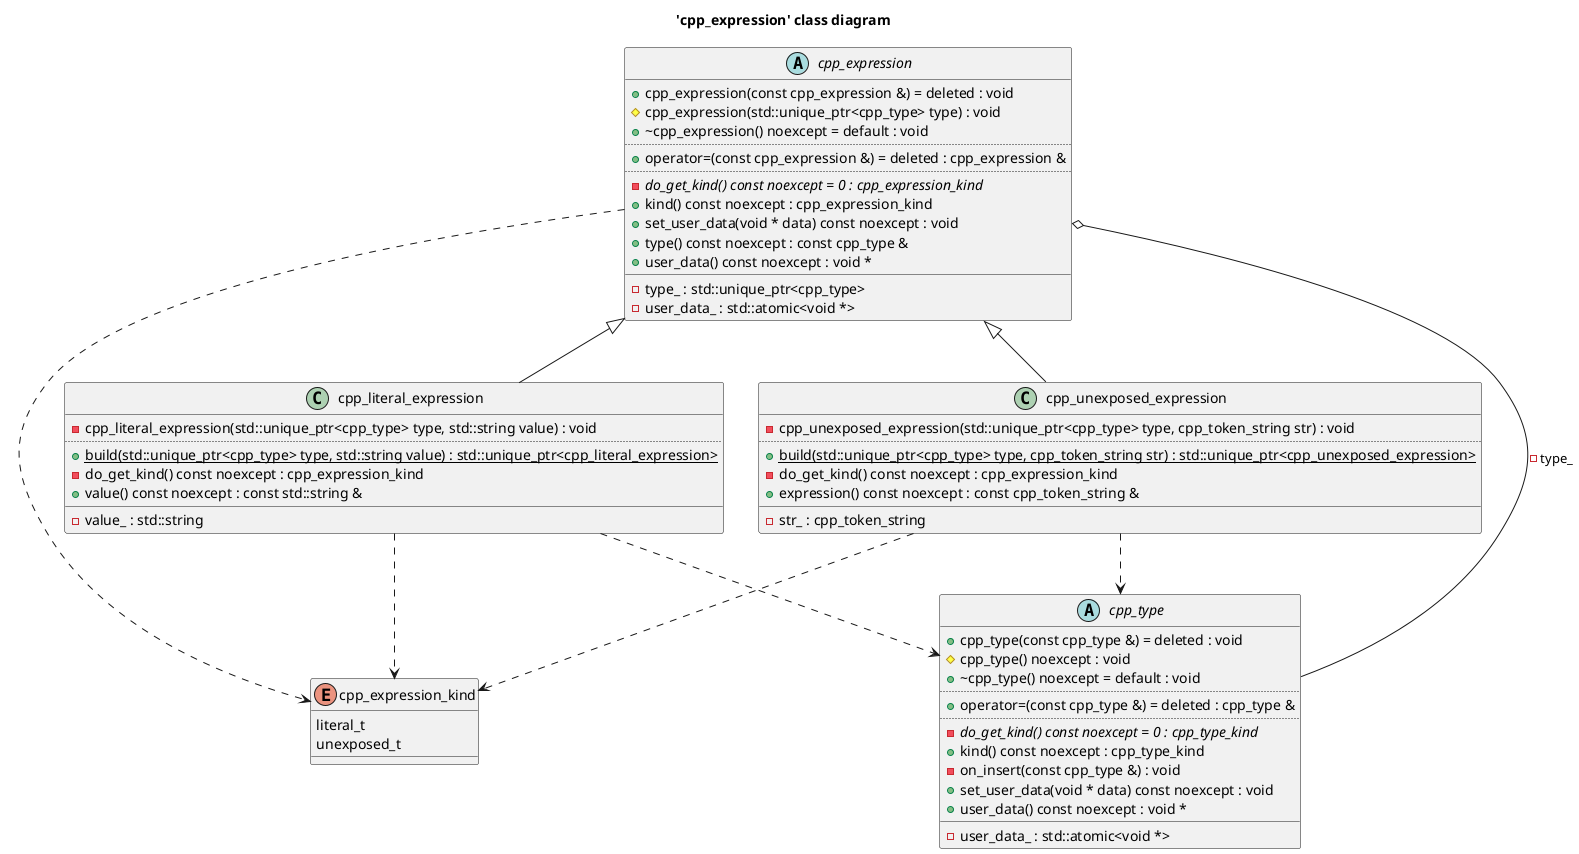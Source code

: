 @startuml
title 'cpp_expression' class diagram
enum "cpp_expression_kind" as C_0000674801488983168216
enum C_0000674801488983168216 [[https://github.com/foonathan/cppast/blob/f00df6675d87c6983033d270728c57a55cd3db22/include/cppast/cppast_fwd.hpp#L93{cpp_expression_kind}]] {
literal_t
unexposed_t
}
abstract "cpp_type" as C_0001585653041236922459
abstract C_0001585653041236922459 [[https://github.com/foonathan/cppast/blob/f00df6675d87c6983033d270728c57a55cd3db22/include/cppast/cpp_type.hpp#L44{cpp_type}]] {
+cpp_type(const cpp_type &) = deleted : void [[[https://github.com/foonathan/cppast/blob/f00df6675d87c6983033d270728c57a55cd3db22/include/cppast/cpp_type.hpp#L47{cpp_type}]]]
#cpp_type() noexcept : void [[[https://github.com/foonathan/cppast/blob/f00df6675d87c6983033d270728c57a55cd3db22/include/cppast/cpp_type.hpp#L77{cpp_type}]]]
+~cpp_type() noexcept = default : void [[[https://github.com/foonathan/cppast/blob/f00df6675d87c6983033d270728c57a55cd3db22/include/cppast/cpp_type.hpp#L50{~cpp_type}]]]
..
+operator=(const cpp_type &) = deleted : cpp_type & [[[https://github.com/foonathan/cppast/blob/f00df6675d87c6983033d270728c57a55cd3db22/include/cppast/cpp_type.hpp#L48{operator=}]]]
..
{abstract} -do_get_kind() const noexcept = 0 : cpp_type_kind [[[https://github.com/foonathan/cppast/blob/f00df6675d87c6983033d270728c57a55cd3db22/include/cppast/cpp_type.hpp#L81{do_get_kind}]]]
+kind() const noexcept : cpp_type_kind [[[https://github.com/foonathan/cppast/blob/f00df6675d87c6983033d270728c57a55cd3db22/include/cppast/cpp_type.hpp#L53{kind}]]]
-on_insert(const cpp_type &) : void [[[https://github.com/foonathan/cppast/blob/f00df6675d87c6983033d270728c57a55cd3db22/include/cppast/cpp_type.hpp#L83{on_insert}]]]
+set_user_data(void * data) const noexcept : void [[[https://github.com/foonathan/cppast/blob/f00df6675d87c6983033d270728c57a55cd3db22/include/cppast/cpp_type.hpp#L71{set_user_data}]]]
+user_data() const noexcept : void * [[[https://github.com/foonathan/cppast/blob/f00df6675d87c6983033d270728c57a55cd3db22/include/cppast/cpp_type.hpp#L59{user_data}]]]
__
-user_data_ : std::atomic<void *> [[[https://github.com/foonathan/cppast/blob/f00df6675d87c6983033d270728c57a55cd3db22/include/cppast/cpp_type.hpp#L85{user_data_}]]]
}
abstract "cpp_expression" as C_0002228471918600734475
abstract C_0002228471918600734475 [[https://github.com/foonathan/cppast/blob/f00df6675d87c6983033d270728c57a55cd3db22/include/cppast/cpp_expression.hpp#L24{cpp_expression}]] {
+cpp_expression(const cpp_expression &) = deleted : void [[[https://github.com/foonathan/cppast/blob/f00df6675d87c6983033d270728c57a55cd3db22/include/cppast/cpp_expression.hpp#L27{cpp_expression}]]]
#cpp_expression(std::unique_ptr<cpp_type> type) : void [[[https://github.com/foonathan/cppast/blob/f00df6675d87c6983033d270728c57a55cd3db22/include/cppast/cpp_expression.hpp#L65{cpp_expression}]]]
+~cpp_expression() noexcept = default : void [[[https://github.com/foonathan/cppast/blob/f00df6675d87c6983033d270728c57a55cd3db22/include/cppast/cpp_expression.hpp#L30{~cpp_expression}]]]
..
+operator=(const cpp_expression &) = deleted : cpp_expression & [[[https://github.com/foonathan/cppast/blob/f00df6675d87c6983033d270728c57a55cd3db22/include/cppast/cpp_expression.hpp#L28{operator=}]]]
..
{abstract} -do_get_kind() const noexcept = 0 : cpp_expression_kind [[[https://github.com/foonathan/cppast/blob/f00df6675d87c6983033d270728c57a55cd3db22/include/cppast/cpp_expression.hpp#L72{do_get_kind}]]]
+kind() const noexcept : cpp_expression_kind [[[https://github.com/foonathan/cppast/blob/f00df6675d87c6983033d270728c57a55cd3db22/include/cppast/cpp_expression.hpp#L33{kind}]]]
+set_user_data(void * data) const noexcept : void [[[https://github.com/foonathan/cppast/blob/f00df6675d87c6983033d270728c57a55cd3db22/include/cppast/cpp_expression.hpp#L57{set_user_data}]]]
+type() const noexcept : const cpp_type & [[[https://github.com/foonathan/cppast/blob/f00df6675d87c6983033d270728c57a55cd3db22/include/cppast/cpp_expression.hpp#L39{type}]]]
+user_data() const noexcept : void * [[[https://github.com/foonathan/cppast/blob/f00df6675d87c6983033d270728c57a55cd3db22/include/cppast/cpp_expression.hpp#L45{user_data}]]]
__
-type_ : std::unique_ptr<cpp_type> [[[https://github.com/foonathan/cppast/blob/f00df6675d87c6983033d270728c57a55cd3db22/include/cppast/cpp_expression.hpp#L74{type_}]]]
-user_data_ : std::atomic<void *> [[[https://github.com/foonathan/cppast/blob/f00df6675d87c6983033d270728c57a55cd3db22/include/cppast/cpp_expression.hpp#L75{user_data_}]]]
}
class "cpp_unexposed_expression" as C_0000978206085606851269
class C_0000978206085606851269 [[https://github.com/foonathan/cppast/blob/f00df6675d87c6983033d270728c57a55cd3db22/include/cppast/cpp_expression.hpp#L81{cpp_unexposed_expression}]] {
-cpp_unexposed_expression(std::unique_ptr<cpp_type> type, cpp_token_string str) : void [[[https://github.com/foonathan/cppast/blob/f00df6675d87c6983033d270728c57a55cd3db22/include/cppast/cpp_expression.hpp#L99{cpp_unexposed_expression}]]]
..
{static} +build(std::unique_ptr<cpp_type> type, cpp_token_string str) : std::unique_ptr<cpp_unexposed_expression> [[[https://github.com/foonathan/cppast/blob/f00df6675d87c6983033d270728c57a55cd3db22/include/cppast/cpp_expression.hpp#L85{build}]]]
-do_get_kind() const noexcept : cpp_expression_kind [[[https://github.com/foonathan/cppast/blob/f00df6675d87c6983033d270728c57a55cd3db22/include/cppast/cpp_expression.hpp#L103{do_get_kind}]]]
+expression() const noexcept : const cpp_token_string & [[[https://github.com/foonathan/cppast/blob/f00df6675d87c6983033d270728c57a55cd3db22/include/cppast/cpp_expression.hpp#L93{expression}]]]
__
-str_ : cpp_token_string [[[https://github.com/foonathan/cppast/blob/f00df6675d87c6983033d270728c57a55cd3db22/include/cppast/cpp_expression.hpp#L108{str_}]]]
}
class "cpp_literal_expression" as C_0001481645313438672561
class C_0001481645313438672561 [[https://github.com/foonathan/cppast/blob/f00df6675d87c6983033d270728c57a55cd3db22/include/cppast/cpp_expression.hpp#L112{cpp_literal_expression}]] {
-cpp_literal_expression(std::unique_ptr<cpp_type> type, std::string value) : void [[[https://github.com/foonathan/cppast/blob/f00df6675d87c6983033d270728c57a55cd3db22/include/cppast/cpp_expression.hpp#L130{cpp_literal_expression}]]]
..
{static} +build(std::unique_ptr<cpp_type> type, std::string value) : std::unique_ptr<cpp_literal_expression> [[[https://github.com/foonathan/cppast/blob/f00df6675d87c6983033d270728c57a55cd3db22/include/cppast/cpp_expression.hpp#L116{build}]]]
-do_get_kind() const noexcept : cpp_expression_kind [[[https://github.com/foonathan/cppast/blob/f00df6675d87c6983033d270728c57a55cd3db22/include/cppast/cpp_expression.hpp#L134{do_get_kind}]]]
+value() const noexcept : const std::string & [[[https://github.com/foonathan/cppast/blob/f00df6675d87c6983033d270728c57a55cd3db22/include/cppast/cpp_expression.hpp#L124{value}]]]
__
-value_ : std::string [[[https://github.com/foonathan/cppast/blob/f00df6675d87c6983033d270728c57a55cd3db22/include/cppast/cpp_expression.hpp#L139{value_}]]]
}
C_0002228471918600734475 ..> C_0000674801488983168216
C_0002228471918600734475 o-- C_0001585653041236922459 : -type_
C_0000978206085606851269 ..> C_0001585653041236922459
C_0000978206085606851269 ..> C_0000674801488983168216
C_0002228471918600734475 <|-- C_0000978206085606851269
C_0001481645313438672561 ..> C_0001585653041236922459
C_0001481645313438672561 ..> C_0000674801488983168216
C_0002228471918600734475 <|-- C_0001481645313438672561

'Generated with clang-uml, version 0.4.0-7-g8a6b497
'LLVM version Ubuntu clang version 16.0.6 (++20230710042027+7cbf1a259152-1~exp1~20230710162048.105)
@enduml
